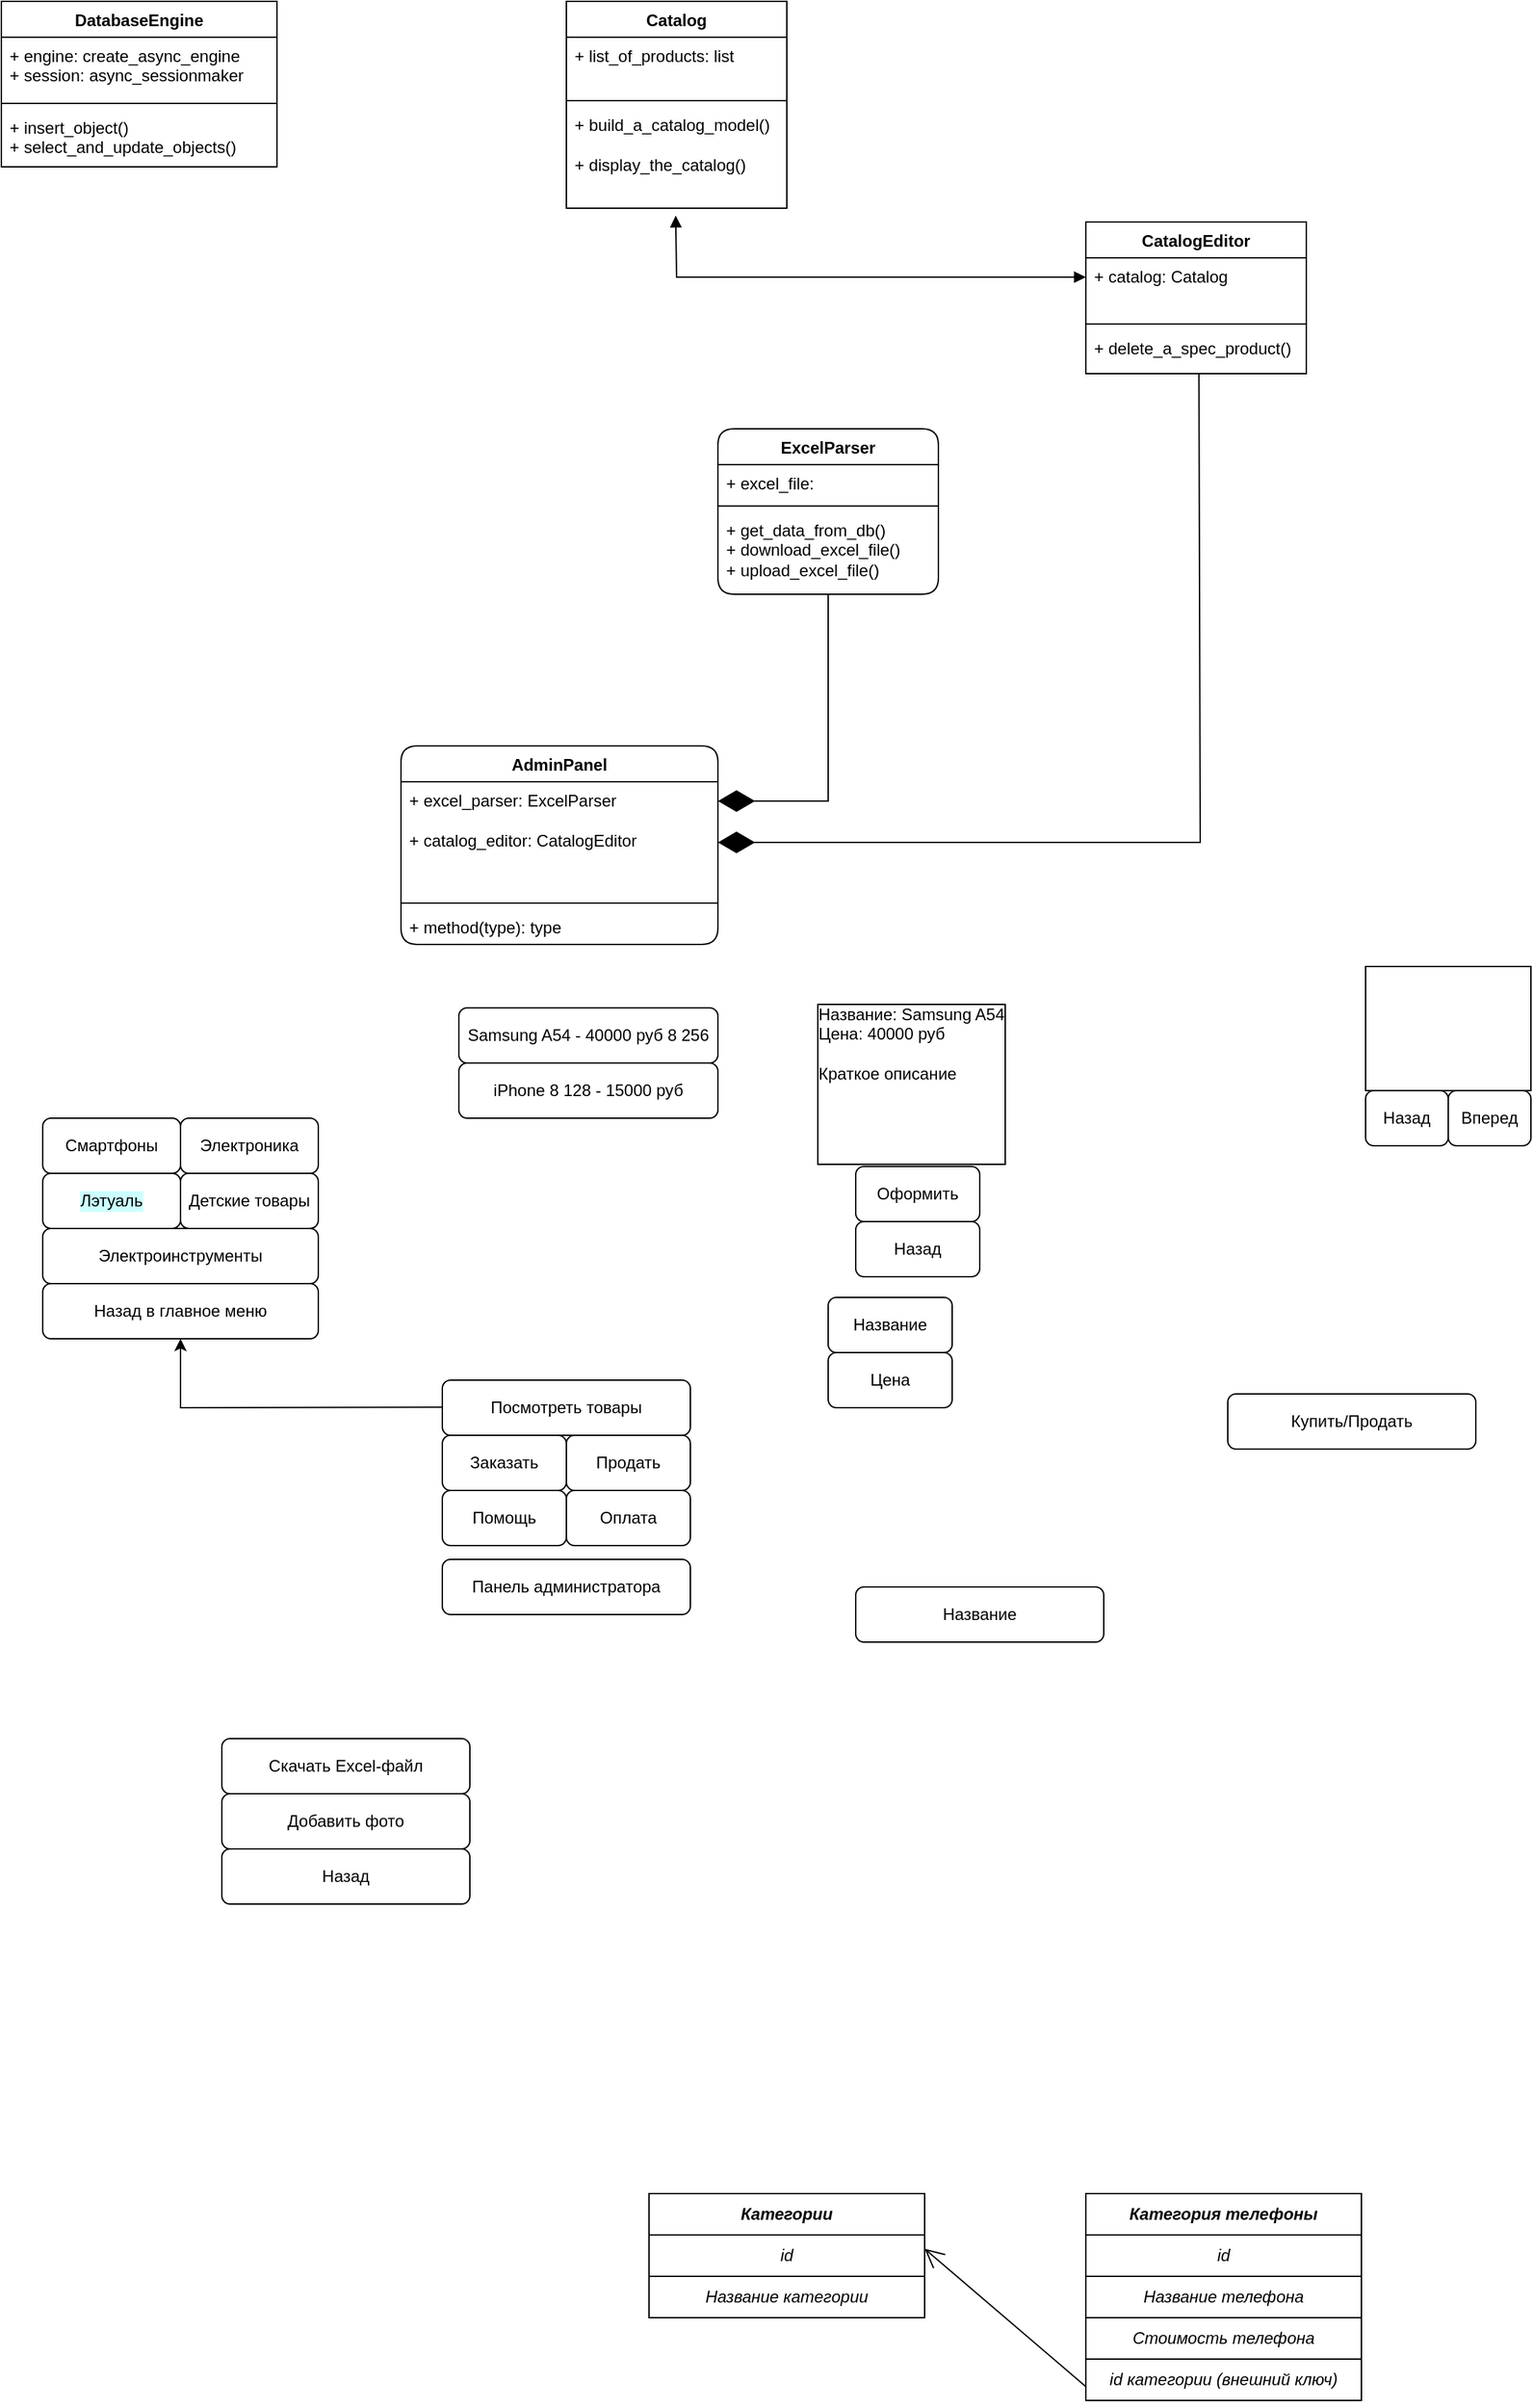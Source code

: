 <mxfile version="23.1.4" type="github">
  <diagram name="Страница — 1" id="KIN2gG-zfyWFB8LVaXYR">
    <mxGraphModel dx="636" dy="1503" grid="1" gridSize="10" guides="1" tooltips="1" connect="1" arrows="1" fold="1" page="1" pageScale="1" pageWidth="827" pageHeight="1169" math="0" shadow="0">
      <root>
        <mxCell id="0" />
        <mxCell id="1" parent="0" />
        <mxCell id="YPTnmHulrE8OL0PcrKvO-1" value="AdminPanel" style="swimlane;fontStyle=1;align=center;verticalAlign=top;childLayout=stackLayout;horizontal=1;startSize=26;horizontalStack=0;resizeParent=1;resizeParentMax=0;resizeLast=0;collapsible=1;marginBottom=0;whiteSpace=wrap;html=1;rounded=1;" parent="1" vertex="1">
          <mxGeometry x="330" y="240" width="230" height="144" as="geometry" />
        </mxCell>
        <mxCell id="YPTnmHulrE8OL0PcrKvO-2" value="+ excel_parser: ExcelParser&lt;br&gt;&lt;br&gt;+ catalog_editor: CatalogEditor" style="text;strokeColor=none;fillColor=none;align=left;verticalAlign=top;spacingLeft=4;spacingRight=4;overflow=hidden;rotatable=0;points=[[0,0.5],[1,0.5]];portConstraint=eastwest;whiteSpace=wrap;html=1;" parent="YPTnmHulrE8OL0PcrKvO-1" vertex="1">
          <mxGeometry y="26" width="230" height="84" as="geometry" />
        </mxCell>
        <mxCell id="YPTnmHulrE8OL0PcrKvO-3" value="" style="line;strokeWidth=1;fillColor=none;align=left;verticalAlign=middle;spacingTop=-1;spacingLeft=3;spacingRight=3;rotatable=0;labelPosition=right;points=[];portConstraint=eastwest;strokeColor=inherit;" parent="YPTnmHulrE8OL0PcrKvO-1" vertex="1">
          <mxGeometry y="110" width="230" height="8" as="geometry" />
        </mxCell>
        <mxCell id="YPTnmHulrE8OL0PcrKvO-4" value="+ method(type): type" style="text;strokeColor=none;fillColor=none;align=left;verticalAlign=top;spacingLeft=4;spacingRight=4;overflow=hidden;rotatable=0;points=[[0,0.5],[1,0.5]];portConstraint=eastwest;whiteSpace=wrap;html=1;" parent="YPTnmHulrE8OL0PcrKvO-1" vertex="1">
          <mxGeometry y="118" width="230" height="26" as="geometry" />
        </mxCell>
        <mxCell id="YPTnmHulrE8OL0PcrKvO-5" value="" style="endArrow=diamondThin;endFill=1;endSize=24;html=1;rounded=0;" parent="1" source="YPTnmHulrE8OL0PcrKvO-9" edge="1">
          <mxGeometry width="160" relative="1" as="geometry">
            <mxPoint x="640" y="160" as="sourcePoint" />
            <mxPoint x="560" y="280" as="targetPoint" />
            <Array as="points">
              <mxPoint x="640" y="280" />
            </Array>
          </mxGeometry>
        </mxCell>
        <mxCell id="YPTnmHulrE8OL0PcrKvO-6" value="ExcelParser" style="swimlane;fontStyle=1;align=center;verticalAlign=top;childLayout=stackLayout;horizontal=1;startSize=26;horizontalStack=0;resizeParent=1;resizeParentMax=0;resizeLast=0;collapsible=1;marginBottom=0;whiteSpace=wrap;html=1;rounded=1;" parent="1" vertex="1">
          <mxGeometry x="560" y="10" width="160" height="120" as="geometry" />
        </mxCell>
        <mxCell id="YPTnmHulrE8OL0PcrKvO-7" value="+ excel_file:&amp;nbsp;" style="text;strokeColor=none;fillColor=none;align=left;verticalAlign=top;spacingLeft=4;spacingRight=4;overflow=hidden;rotatable=0;points=[[0,0.5],[1,0.5]];portConstraint=eastwest;whiteSpace=wrap;html=1;" parent="YPTnmHulrE8OL0PcrKvO-6" vertex="1">
          <mxGeometry y="26" width="160" height="26" as="geometry" />
        </mxCell>
        <mxCell id="YPTnmHulrE8OL0PcrKvO-8" value="" style="line;strokeWidth=1;fillColor=none;align=left;verticalAlign=middle;spacingTop=-1;spacingLeft=3;spacingRight=3;rotatable=0;labelPosition=right;points=[];portConstraint=eastwest;strokeColor=inherit;" parent="YPTnmHulrE8OL0PcrKvO-6" vertex="1">
          <mxGeometry y="52" width="160" height="8" as="geometry" />
        </mxCell>
        <mxCell id="YPTnmHulrE8OL0PcrKvO-9" value="+ get_data_from_db()&lt;br&gt;+ download_excel_file()&lt;br&gt;+ upload_excel_file()" style="text;strokeColor=none;fillColor=none;align=left;verticalAlign=top;spacingLeft=4;spacingRight=4;overflow=hidden;rotatable=0;points=[[0,0.5],[1,0.5]];portConstraint=eastwest;whiteSpace=wrap;html=1;" parent="YPTnmHulrE8OL0PcrKvO-6" vertex="1">
          <mxGeometry y="60" width="160" height="60" as="geometry" />
        </mxCell>
        <mxCell id="YPTnmHulrE8OL0PcrKvO-10" value="" style="endArrow=diamondThin;endFill=1;endSize=24;html=1;rounded=0;exitX=0.513;exitY=1;exitDx=0;exitDy=0;exitPerimeter=0;" parent="1" source="YPTnmHulrE8OL0PcrKvO-14" edge="1">
          <mxGeometry width="160" relative="1" as="geometry">
            <mxPoint x="910" y="-10" as="sourcePoint" />
            <mxPoint x="560" y="310" as="targetPoint" />
            <Array as="points">
              <mxPoint x="910" y="310" />
              <mxPoint x="770" y="310" />
            </Array>
          </mxGeometry>
        </mxCell>
        <mxCell id="YPTnmHulrE8OL0PcrKvO-11" value="CatalogEditor" style="swimlane;fontStyle=1;align=center;verticalAlign=top;childLayout=stackLayout;horizontal=1;startSize=26;horizontalStack=0;resizeParent=1;resizeParentMax=0;resizeLast=0;collapsible=1;marginBottom=0;whiteSpace=wrap;html=1;" parent="1" vertex="1">
          <mxGeometry x="827" y="-140" width="160" height="110" as="geometry" />
        </mxCell>
        <mxCell id="YPTnmHulrE8OL0PcrKvO-12" value="+ catalog: Catalog&amp;nbsp;" style="text;strokeColor=none;fillColor=none;align=left;verticalAlign=top;spacingLeft=4;spacingRight=4;overflow=hidden;rotatable=0;points=[[0,0.5],[1,0.5]];portConstraint=eastwest;whiteSpace=wrap;html=1;" parent="YPTnmHulrE8OL0PcrKvO-11" vertex="1">
          <mxGeometry y="26" width="160" height="44" as="geometry" />
        </mxCell>
        <mxCell id="YPTnmHulrE8OL0PcrKvO-13" value="" style="line;strokeWidth=1;fillColor=none;align=left;verticalAlign=middle;spacingTop=-1;spacingLeft=3;spacingRight=3;rotatable=0;labelPosition=right;points=[];portConstraint=eastwest;strokeColor=inherit;" parent="YPTnmHulrE8OL0PcrKvO-11" vertex="1">
          <mxGeometry y="70" width="160" height="8" as="geometry" />
        </mxCell>
        <mxCell id="YPTnmHulrE8OL0PcrKvO-14" value="+ delete_a_spec_product()&amp;nbsp;" style="text;strokeColor=none;fillColor=none;align=left;verticalAlign=top;spacingLeft=4;spacingRight=4;overflow=hidden;rotatable=0;points=[[0,0.5],[1,0.5]];portConstraint=eastwest;whiteSpace=wrap;html=1;" parent="YPTnmHulrE8OL0PcrKvO-11" vertex="1">
          <mxGeometry y="78" width="160" height="32" as="geometry" />
        </mxCell>
        <mxCell id="YPTnmHulrE8OL0PcrKvO-18" value="" style="endArrow=block;startArrow=block;endFill=1;startFill=1;html=1;rounded=0;exitX=0.496;exitY=1.073;exitDx=0;exitDy=0;exitPerimeter=0;" parent="1" source="YPTnmHulrE8OL0PcrKvO-22" edge="1">
          <mxGeometry width="160" relative="1" as="geometry">
            <mxPoint x="530" y="-130" as="sourcePoint" />
            <mxPoint x="827" y="-100" as="targetPoint" />
            <Array as="points">
              <mxPoint x="530" y="-100" />
            </Array>
          </mxGeometry>
        </mxCell>
        <mxCell id="YPTnmHulrE8OL0PcrKvO-19" value="Catalog" style="swimlane;fontStyle=1;align=center;verticalAlign=top;childLayout=stackLayout;horizontal=1;startSize=26;horizontalStack=0;resizeParent=1;resizeParentMax=0;resizeLast=0;collapsible=1;marginBottom=0;whiteSpace=wrap;html=1;" parent="1" vertex="1">
          <mxGeometry x="450" y="-300" width="160" height="150" as="geometry" />
        </mxCell>
        <mxCell id="YPTnmHulrE8OL0PcrKvO-20" value="+ list_of_products: list" style="text;strokeColor=none;fillColor=none;align=left;verticalAlign=top;spacingLeft=4;spacingRight=4;overflow=hidden;rotatable=0;points=[[0,0.5],[1,0.5]];portConstraint=eastwest;whiteSpace=wrap;html=1;" parent="YPTnmHulrE8OL0PcrKvO-19" vertex="1">
          <mxGeometry y="26" width="160" height="42" as="geometry" />
        </mxCell>
        <mxCell id="YPTnmHulrE8OL0PcrKvO-21" value="" style="line;strokeWidth=1;fillColor=none;align=left;verticalAlign=middle;spacingTop=-1;spacingLeft=3;spacingRight=3;rotatable=0;labelPosition=right;points=[];portConstraint=eastwest;strokeColor=inherit;" parent="YPTnmHulrE8OL0PcrKvO-19" vertex="1">
          <mxGeometry y="68" width="160" height="8" as="geometry" />
        </mxCell>
        <mxCell id="YPTnmHulrE8OL0PcrKvO-22" value="+ build_a_catalog_model()&lt;br&gt;&lt;br&gt;+ display_the_catalog()" style="text;strokeColor=none;fillColor=none;align=left;verticalAlign=top;spacingLeft=4;spacingRight=4;overflow=hidden;rotatable=0;points=[[0,0.5],[1,0.5]];portConstraint=eastwest;whiteSpace=wrap;html=1;" parent="YPTnmHulrE8OL0PcrKvO-19" vertex="1">
          <mxGeometry y="76" width="160" height="74" as="geometry" />
        </mxCell>
        <mxCell id="YPTnmHulrE8OL0PcrKvO-23" value="DatabaseEngine" style="swimlane;fontStyle=1;align=center;verticalAlign=top;childLayout=stackLayout;horizontal=1;startSize=26;horizontalStack=0;resizeParent=1;resizeParentMax=0;resizeLast=0;collapsible=1;marginBottom=0;whiteSpace=wrap;html=1;" parent="1" vertex="1">
          <mxGeometry x="40" y="-300" width="200" height="120" as="geometry" />
        </mxCell>
        <mxCell id="YPTnmHulrE8OL0PcrKvO-24" value="+ engine: create_async_engine&lt;br&gt;+ session: async_sessionmaker" style="text;strokeColor=none;fillColor=none;align=left;verticalAlign=top;spacingLeft=4;spacingRight=4;overflow=hidden;rotatable=0;points=[[0,0.5],[1,0.5]];portConstraint=eastwest;whiteSpace=wrap;html=1;" parent="YPTnmHulrE8OL0PcrKvO-23" vertex="1">
          <mxGeometry y="26" width="200" height="44" as="geometry" />
        </mxCell>
        <mxCell id="YPTnmHulrE8OL0PcrKvO-25" value="" style="line;strokeWidth=1;fillColor=none;align=left;verticalAlign=middle;spacingTop=-1;spacingLeft=3;spacingRight=3;rotatable=0;labelPosition=right;points=[];portConstraint=eastwest;strokeColor=inherit;" parent="YPTnmHulrE8OL0PcrKvO-23" vertex="1">
          <mxGeometry y="70" width="200" height="8" as="geometry" />
        </mxCell>
        <mxCell id="YPTnmHulrE8OL0PcrKvO-26" value="+ insert_object()&lt;br&gt;+ select_and_update_objects()" style="text;strokeColor=none;fillColor=none;align=left;verticalAlign=top;spacingLeft=4;spacingRight=4;overflow=hidden;rotatable=0;points=[[0,0.5],[1,0.5]];portConstraint=eastwest;whiteSpace=wrap;html=1;" parent="YPTnmHulrE8OL0PcrKvO-23" vertex="1">
          <mxGeometry y="78" width="200" height="42" as="geometry" />
        </mxCell>
        <mxCell id="YPTnmHulrE8OL0PcrKvO-27" value="Купить/Продать" style="rounded=1;whiteSpace=wrap;html=1;" parent="1" vertex="1">
          <mxGeometry x="930" y="710" width="180" height="40" as="geometry" />
        </mxCell>
        <mxCell id="YPTnmHulrE8OL0PcrKvO-28" value="Посмотреть товары" style="rounded=1;whiteSpace=wrap;html=1;strokeWidth=1;" parent="1" vertex="1">
          <mxGeometry x="360" y="700" width="180" height="40" as="geometry" />
        </mxCell>
        <mxCell id="YPTnmHulrE8OL0PcrKvO-29" value="Помощь" style="rounded=1;whiteSpace=wrap;html=1;" parent="1" vertex="1">
          <mxGeometry x="360" y="780" width="90" height="40" as="geometry" />
        </mxCell>
        <mxCell id="YPTnmHulrE8OL0PcrKvO-30" value="Оплата" style="rounded=1;whiteSpace=wrap;html=1;" parent="1" vertex="1">
          <mxGeometry x="450" y="780" width="90" height="40" as="geometry" />
        </mxCell>
        <mxCell id="YPTnmHulrE8OL0PcrKvO-31" value="Смартфоны" style="rounded=1;whiteSpace=wrap;html=1;" parent="1" vertex="1">
          <mxGeometry x="70" y="510" width="100" height="40" as="geometry" />
        </mxCell>
        <mxCell id="YPTnmHulrE8OL0PcrKvO-32" value="Электроника" style="rounded=1;whiteSpace=wrap;html=1;" parent="1" vertex="1">
          <mxGeometry x="170" y="510" width="100" height="40" as="geometry" />
        </mxCell>
        <mxCell id="YPTnmHulrE8OL0PcrKvO-33" value="Лэтуаль" style="rounded=1;whiteSpace=wrap;html=1;labelBackgroundColor=#CCFFFF;" parent="1" vertex="1">
          <mxGeometry x="70" y="550" width="100" height="40" as="geometry" />
        </mxCell>
        <mxCell id="YPTnmHulrE8OL0PcrKvO-34" value="Детские товары" style="rounded=1;whiteSpace=wrap;html=1;labelBackgroundColor=default;" parent="1" vertex="1">
          <mxGeometry x="170" y="550" width="100" height="40" as="geometry" />
        </mxCell>
        <mxCell id="YPTnmHulrE8OL0PcrKvO-35" value="Электроинструменты" style="rounded=1;whiteSpace=wrap;html=1;" parent="1" vertex="1">
          <mxGeometry x="70" y="590" width="200" height="40" as="geometry" />
        </mxCell>
        <mxCell id="YPTnmHulrE8OL0PcrKvO-36" value="Назад в главное меню" style="rounded=1;whiteSpace=wrap;html=1;" parent="1" vertex="1">
          <mxGeometry x="70" y="630" width="200" height="40" as="geometry" />
        </mxCell>
        <mxCell id="YPTnmHulrE8OL0PcrKvO-37" value="" style="endArrow=classic;html=1;rounded=0;entryX=0.5;entryY=1;entryDx=0;entryDy=0;" parent="1" target="YPTnmHulrE8OL0PcrKvO-36" edge="1">
          <mxGeometry width="50" height="50" relative="1" as="geometry">
            <mxPoint x="360" y="719.64" as="sourcePoint" />
            <mxPoint x="170" y="680" as="targetPoint" />
            <Array as="points">
              <mxPoint x="170" y="720" />
            </Array>
          </mxGeometry>
        </mxCell>
        <mxCell id="YPTnmHulrE8OL0PcrKvO-38" value="Панель администратора" style="rounded=1;whiteSpace=wrap;html=1;" parent="1" vertex="1">
          <mxGeometry x="360" y="830" width="180" height="40" as="geometry" />
        </mxCell>
        <mxCell id="YPTnmHulrE8OL0PcrKvO-39" value="Название" style="rounded=1;whiteSpace=wrap;html=1;" parent="1" vertex="1">
          <mxGeometry x="640" y="640" width="90" height="40" as="geometry" />
        </mxCell>
        <mxCell id="YPTnmHulrE8OL0PcrKvO-40" value="Цена" style="rounded=1;whiteSpace=wrap;html=1;" parent="1" vertex="1">
          <mxGeometry x="640" y="680" width="90" height="40" as="geometry" />
        </mxCell>
        <mxCell id="YPTnmHulrE8OL0PcrKvO-41" value="Заказать" style="rounded=1;whiteSpace=wrap;html=1;" parent="1" vertex="1">
          <mxGeometry x="360" y="740" width="90" height="40" as="geometry" />
        </mxCell>
        <mxCell id="YPTnmHulrE8OL0PcrKvO-42" value="Продать" style="rounded=1;whiteSpace=wrap;html=1;" parent="1" vertex="1">
          <mxGeometry x="450" y="740" width="90" height="40" as="geometry" />
        </mxCell>
        <mxCell id="YPTnmHulrE8OL0PcrKvO-43" value="Название" style="rounded=1;whiteSpace=wrap;html=1;" parent="1" vertex="1">
          <mxGeometry x="660" y="850" width="180" height="40" as="geometry" />
        </mxCell>
        <mxCell id="YPTnmHulrE8OL0PcrKvO-44" value="Samsung A54 - 40000 руб 8 256" style="rounded=1;whiteSpace=wrap;html=1;" parent="1" vertex="1">
          <mxGeometry x="372" y="430" width="188" height="40" as="geometry" />
        </mxCell>
        <mxCell id="YPTnmHulrE8OL0PcrKvO-45" value="iPhone 8 128 - 15000 руб" style="rounded=1;whiteSpace=wrap;html=1;" parent="1" vertex="1">
          <mxGeometry x="372" y="470" width="188" height="40" as="geometry" />
        </mxCell>
        <mxCell id="YPTnmHulrE8OL0PcrKvO-46" value="Название: Samsung A54&lt;br&gt;&lt;div style=&quot;&quot;&gt;&lt;span style=&quot;background-color: initial;&quot;&gt;Цена: 40000 руб&lt;/span&gt;&lt;/div&gt;&lt;div style=&quot;&quot;&gt;&lt;span style=&quot;background-color: initial;&quot;&gt;&lt;br&gt;&lt;/span&gt;&lt;/div&gt;&lt;div style=&quot;&quot;&gt;&lt;span style=&quot;background-color: initial;&quot;&gt;Краткое описание&lt;/span&gt;&lt;/div&gt;&lt;div style=&quot;&quot;&gt;&lt;span style=&quot;background-color: initial;&quot;&gt;&lt;br&gt;&lt;/span&gt;&lt;/div&gt;&lt;div style=&quot;&quot;&gt;&lt;span style=&quot;background-color: initial;&quot;&gt;&lt;br&gt;&lt;/span&gt;&lt;/div&gt;&lt;div style=&quot;&quot;&gt;&lt;span style=&quot;background-color: initial;&quot;&gt;&lt;br&gt;&lt;/span&gt;&lt;/div&gt;&lt;div style=&quot;&quot;&gt;&lt;span style=&quot;background-color: initial;&quot;&gt;&lt;br&gt;&lt;/span&gt;&lt;/div&gt;" style="text;html=1;strokeColor=none;fillColor=none;align=left;verticalAlign=top;whiteSpace=wrap;rounded=0;labelBorderColor=default;" parent="1" vertex="1">
          <mxGeometry x="630" y="420" width="140" height="80" as="geometry" />
        </mxCell>
        <mxCell id="YPTnmHulrE8OL0PcrKvO-49" value="Добавить фото" style="rounded=1;whiteSpace=wrap;html=1;" parent="1" vertex="1">
          <mxGeometry x="200" y="1000" width="180" height="40" as="geometry" />
        </mxCell>
        <mxCell id="YPTnmHulrE8OL0PcrKvO-50" value="Назад" style="rounded=1;whiteSpace=wrap;html=1;" parent="1" vertex="1">
          <mxGeometry x="660" y="585" width="90" height="40" as="geometry" />
        </mxCell>
        <mxCell id="YPTnmHulrE8OL0PcrKvO-51" value="Оформить" style="rounded=1;whiteSpace=wrap;html=1;" parent="1" vertex="1">
          <mxGeometry x="660" y="545" width="90" height="40" as="geometry" />
        </mxCell>
        <mxCell id="YPTnmHulrE8OL0PcrKvO-52" value="" style="rounded=0;whiteSpace=wrap;html=1;" parent="1" vertex="1">
          <mxGeometry x="1030" y="400" width="120" height="90" as="geometry" />
        </mxCell>
        <mxCell id="YPTnmHulrE8OL0PcrKvO-53" value="Назад" style="rounded=1;whiteSpace=wrap;html=1;" parent="1" vertex="1">
          <mxGeometry x="1030" y="490" width="60" height="40" as="geometry" />
        </mxCell>
        <mxCell id="YPTnmHulrE8OL0PcrKvO-54" value="Вперед" style="rounded=1;whiteSpace=wrap;html=1;" parent="1" vertex="1">
          <mxGeometry x="1090" y="490" width="60" height="40" as="geometry" />
        </mxCell>
        <mxCell id="PSt0nrr5hDt3S89gX98D-1" value="Скачать Excel-файл" style="rounded=1;whiteSpace=wrap;html=1;" parent="1" vertex="1">
          <mxGeometry x="200" y="960" width="180" height="40" as="geometry" />
        </mxCell>
        <mxCell id="PSt0nrr5hDt3S89gX98D-2" value="Назад" style="rounded=1;whiteSpace=wrap;html=1;" parent="1" vertex="1">
          <mxGeometry x="200" y="1040" width="180" height="40" as="geometry" />
        </mxCell>
        <mxCell id="IVr5DQcHZj31o2xRcuo3-15" value="&lt;b&gt;&lt;i&gt;Категории&lt;/i&gt;&lt;/b&gt;" style="html=1;whiteSpace=wrap;" vertex="1" parent="1">
          <mxGeometry x="510" y="1290" width="200" height="30" as="geometry" />
        </mxCell>
        <mxCell id="IVr5DQcHZj31o2xRcuo3-16" value="&lt;i&gt;id&lt;/i&gt;" style="html=1;whiteSpace=wrap;" vertex="1" parent="1">
          <mxGeometry x="510" y="1320" width="200" height="30" as="geometry" />
        </mxCell>
        <mxCell id="IVr5DQcHZj31o2xRcuo3-17" value="&lt;i&gt;Название категории&lt;/i&gt;" style="html=1;whiteSpace=wrap;" vertex="1" parent="1">
          <mxGeometry x="510" y="1350" width="200" height="30" as="geometry" />
        </mxCell>
        <mxCell id="IVr5DQcHZj31o2xRcuo3-18" value="&lt;b&gt;&lt;i&gt;Категория телефоны&lt;/i&gt;&lt;/b&gt;" style="html=1;whiteSpace=wrap;" vertex="1" parent="1">
          <mxGeometry x="827" y="1290" width="200" height="30" as="geometry" />
        </mxCell>
        <mxCell id="IVr5DQcHZj31o2xRcuo3-19" value="&lt;i&gt;id&lt;/i&gt;" style="html=1;whiteSpace=wrap;" vertex="1" parent="1">
          <mxGeometry x="827" y="1320" width="200" height="30" as="geometry" />
        </mxCell>
        <mxCell id="IVr5DQcHZj31o2xRcuo3-20" value="&lt;i&gt;Название телефона&lt;/i&gt;" style="html=1;whiteSpace=wrap;" vertex="1" parent="1">
          <mxGeometry x="827" y="1350" width="200" height="30" as="geometry" />
        </mxCell>
        <mxCell id="IVr5DQcHZj31o2xRcuo3-21" value="&lt;i&gt;Стоимость телефона&lt;/i&gt;" style="html=1;whiteSpace=wrap;" vertex="1" parent="1">
          <mxGeometry x="827" y="1380" width="200" height="30" as="geometry" />
        </mxCell>
        <mxCell id="IVr5DQcHZj31o2xRcuo3-22" value="&lt;i&gt;id категории (внешний ключ)&lt;/i&gt;" style="html=1;whiteSpace=wrap;" vertex="1" parent="1">
          <mxGeometry x="827" y="1410" width="200" height="30" as="geometry" />
        </mxCell>
        <mxCell id="IVr5DQcHZj31o2xRcuo3-23" value="" style="endArrow=open;endFill=1;endSize=12;html=1;rounded=0;" edge="1" parent="1">
          <mxGeometry width="160" relative="1" as="geometry">
            <mxPoint x="827" y="1430" as="sourcePoint" />
            <mxPoint x="710" y="1330" as="targetPoint" />
          </mxGeometry>
        </mxCell>
      </root>
    </mxGraphModel>
  </diagram>
</mxfile>
